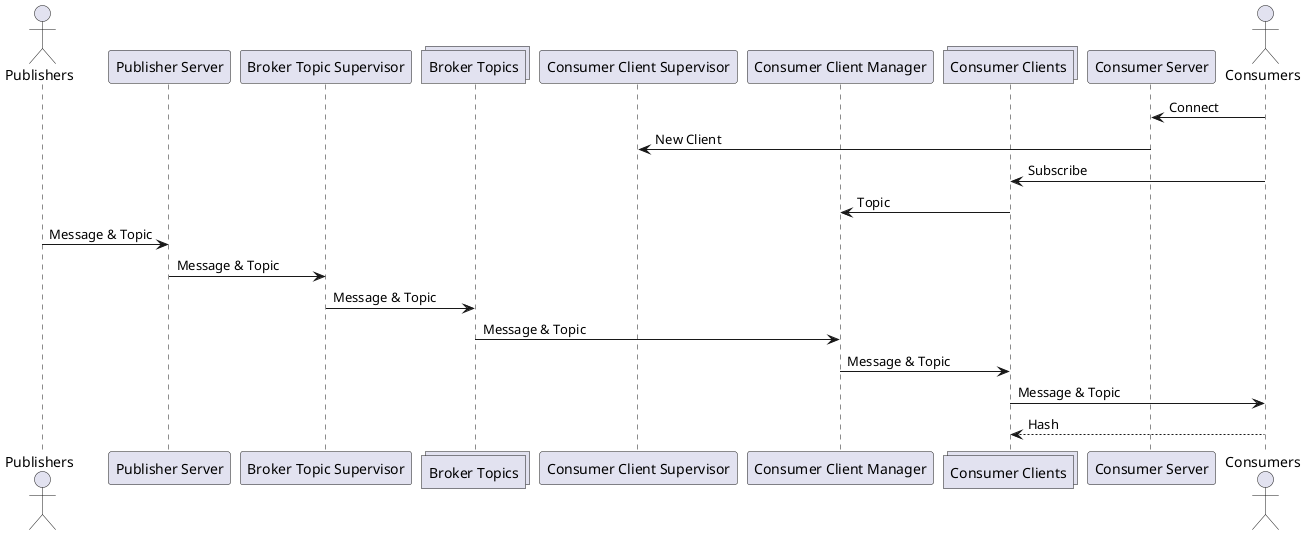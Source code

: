 @startuml

actor "Publishers" as P
participant "Publisher Server" as PS
participant "Broker Topic Supervisor" as BTS
collections "Broker Topics" as BT
participant "Consumer Client Supervisor" as CCS
participant "Consumer Client Manager" as CCM
collections "Consumer Clients" as CC
participant "Consumer Server" as CS
actor "Consumers" as C

C -> CS: Connect
CS -> CCS: New Client
C -> CC: Subscribe
CC -> CCM: Topic

P -> PS: Message & Topic
PS -> BTS: Message & Topic
BTS -> BT: Message & Topic
BT -> CCM: Message & Topic
CCM -> CC: Message & Topic
CC -> C: Message & Topic
CC <-- C: Hash

@enduml
